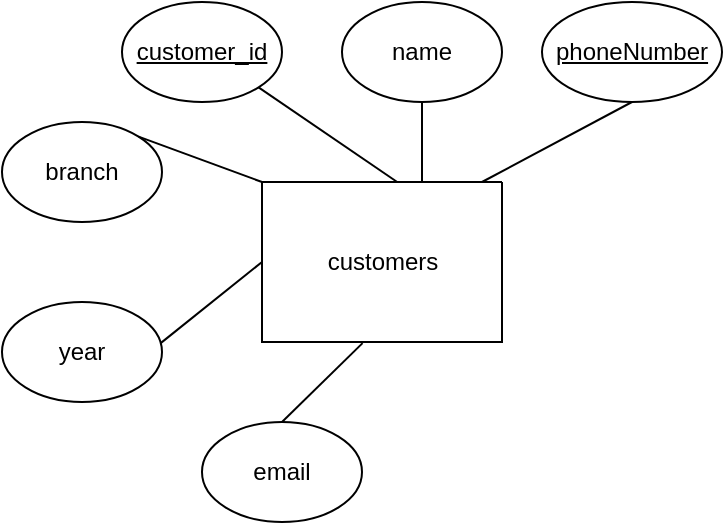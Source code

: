 <mxfile version="24.7.12">
  <diagram id="R2lEEEUBdFMjLlhIrx00" name="Page-1">
    <mxGraphModel dx="683" dy="368" grid="1" gridSize="10" guides="1" tooltips="1" connect="1" arrows="1" fold="1" page="1" pageScale="1" pageWidth="850" pageHeight="1100" math="0" shadow="0" extFonts="Permanent Marker^https://fonts.googleapis.com/css?family=Permanent+Marker">
      <root>
        <mxCell id="0" />
        <mxCell id="1" parent="0" />
        <mxCell id="3U_CHNlnDBD3Czu_5pSk-43" value="" style="swimlane;startSize=0;" vertex="1" parent="1">
          <mxGeometry x="160" y="200" width="120" height="80" as="geometry" />
        </mxCell>
        <mxCell id="3U_CHNlnDBD3Czu_5pSk-44" value="customers" style="text;html=1;align=center;verticalAlign=middle;resizable=0;points=[];autosize=1;strokeColor=none;fillColor=none;" vertex="1" parent="3U_CHNlnDBD3Czu_5pSk-43">
          <mxGeometry x="20" y="25" width="80" height="30" as="geometry" />
        </mxCell>
        <mxCell id="3U_CHNlnDBD3Czu_5pSk-46" value="&lt;u&gt;customer_id&lt;/u&gt;" style="ellipse;whiteSpace=wrap;html=1;" vertex="1" parent="1">
          <mxGeometry x="90" y="110" width="80" height="50" as="geometry" />
        </mxCell>
        <mxCell id="3U_CHNlnDBD3Czu_5pSk-47" value="name" style="ellipse;whiteSpace=wrap;html=1;" vertex="1" parent="1">
          <mxGeometry x="200" y="110" width="80" height="50" as="geometry" />
        </mxCell>
        <mxCell id="3U_CHNlnDBD3Czu_5pSk-48" value="&lt;u&gt;phoneNumber&lt;/u&gt;" style="ellipse;whiteSpace=wrap;html=1;" vertex="1" parent="1">
          <mxGeometry x="300" y="110" width="90" height="50" as="geometry" />
        </mxCell>
        <mxCell id="3U_CHNlnDBD3Czu_5pSk-49" value="branch" style="ellipse;whiteSpace=wrap;html=1;" vertex="1" parent="1">
          <mxGeometry x="30" y="170" width="80" height="50" as="geometry" />
        </mxCell>
        <mxCell id="3U_CHNlnDBD3Czu_5pSk-50" value="year" style="ellipse;whiteSpace=wrap;html=1;" vertex="1" parent="1">
          <mxGeometry x="30" y="260" width="80" height="50" as="geometry" />
        </mxCell>
        <mxCell id="3U_CHNlnDBD3Czu_5pSk-51" value="email" style="ellipse;whiteSpace=wrap;html=1;" vertex="1" parent="1">
          <mxGeometry x="130" y="320" width="80" height="50" as="geometry" />
        </mxCell>
        <mxCell id="3U_CHNlnDBD3Czu_5pSk-54" value="" style="endArrow=none;html=1;rounded=0;entryX=0.5;entryY=1;entryDx=0;entryDy=0;" edge="1" parent="1" target="3U_CHNlnDBD3Czu_5pSk-48">
          <mxGeometry width="50" height="50" relative="1" as="geometry">
            <mxPoint x="270" y="200" as="sourcePoint" />
            <mxPoint x="320" y="150" as="targetPoint" />
          </mxGeometry>
        </mxCell>
        <mxCell id="3U_CHNlnDBD3Czu_5pSk-55" value="" style="endArrow=none;html=1;rounded=0;entryX=0.5;entryY=1;entryDx=0;entryDy=0;" edge="1" parent="1" target="3U_CHNlnDBD3Czu_5pSk-47">
          <mxGeometry width="50" height="50" relative="1" as="geometry">
            <mxPoint x="240" y="200" as="sourcePoint" />
            <mxPoint x="270" y="160.0" as="targetPoint" />
          </mxGeometry>
        </mxCell>
        <mxCell id="3U_CHNlnDBD3Czu_5pSk-56" value="" style="endArrow=none;html=1;rounded=0;entryX=1;entryY=1;entryDx=0;entryDy=0;" edge="1" parent="1" target="3U_CHNlnDBD3Czu_5pSk-46">
          <mxGeometry width="50" height="50" relative="1" as="geometry">
            <mxPoint x="227.61" y="200" as="sourcePoint" />
            <mxPoint x="180.001" y="155.716" as="targetPoint" />
          </mxGeometry>
        </mxCell>
        <mxCell id="3U_CHNlnDBD3Czu_5pSk-57" value="" style="endArrow=none;html=1;rounded=0;entryX=1;entryY=0;entryDx=0;entryDy=0;" edge="1" parent="1" target="3U_CHNlnDBD3Czu_5pSk-49">
          <mxGeometry width="50" height="50" relative="1" as="geometry">
            <mxPoint x="160" y="200" as="sourcePoint" />
            <mxPoint x="210" y="150" as="targetPoint" />
          </mxGeometry>
        </mxCell>
        <mxCell id="3U_CHNlnDBD3Czu_5pSk-58" value="" style="endArrow=none;html=1;rounded=0;exitX=0.992;exitY=0.411;exitDx=0;exitDy=0;exitPerimeter=0;" edge="1" parent="1" source="3U_CHNlnDBD3Czu_5pSk-50">
          <mxGeometry width="50" height="50" relative="1" as="geometry">
            <mxPoint x="120" y="280" as="sourcePoint" />
            <mxPoint x="160" y="240" as="targetPoint" />
          </mxGeometry>
        </mxCell>
        <mxCell id="3U_CHNlnDBD3Czu_5pSk-59" value="" style="endArrow=none;html=1;rounded=0;entryX=0.419;entryY=1.007;entryDx=0;entryDy=0;entryPerimeter=0;" edge="1" parent="1" target="3U_CHNlnDBD3Czu_5pSk-43">
          <mxGeometry width="50" height="50" relative="1" as="geometry">
            <mxPoint x="170" y="320" as="sourcePoint" />
            <mxPoint x="220" y="270" as="targetPoint" />
          </mxGeometry>
        </mxCell>
      </root>
    </mxGraphModel>
  </diagram>
</mxfile>
